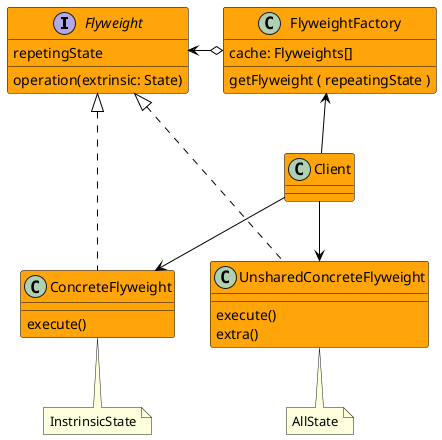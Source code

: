 @startuml Flyweight structure
skinparam class {
BackgroundColor #FFA509
BorderColor black
ArrowColor black
}

interface Flyweight{
    repetingState
    operation(extrinsic: State)

} 

class FlyweightFactory{
    cache: Flyweights[]
    getFlyweight ( repeatingState )
}

class ConcreteFlyweight{
    execute()
}
note bottom :InstrinsicState

class UnsharedConcreteFlyweight{
    execute()
    extra()
} 

note bottom:AllState



FlyweightFactory o-left->Flyweight
Flyweight <|.down. ConcreteFlyweight
Flyweight <|.down. UnsharedConcreteFlyweight
Client --> ConcreteFlyweight
Client --> UnsharedConcreteFlyweight
Client -up-> FlyweightFactory


@enduml
